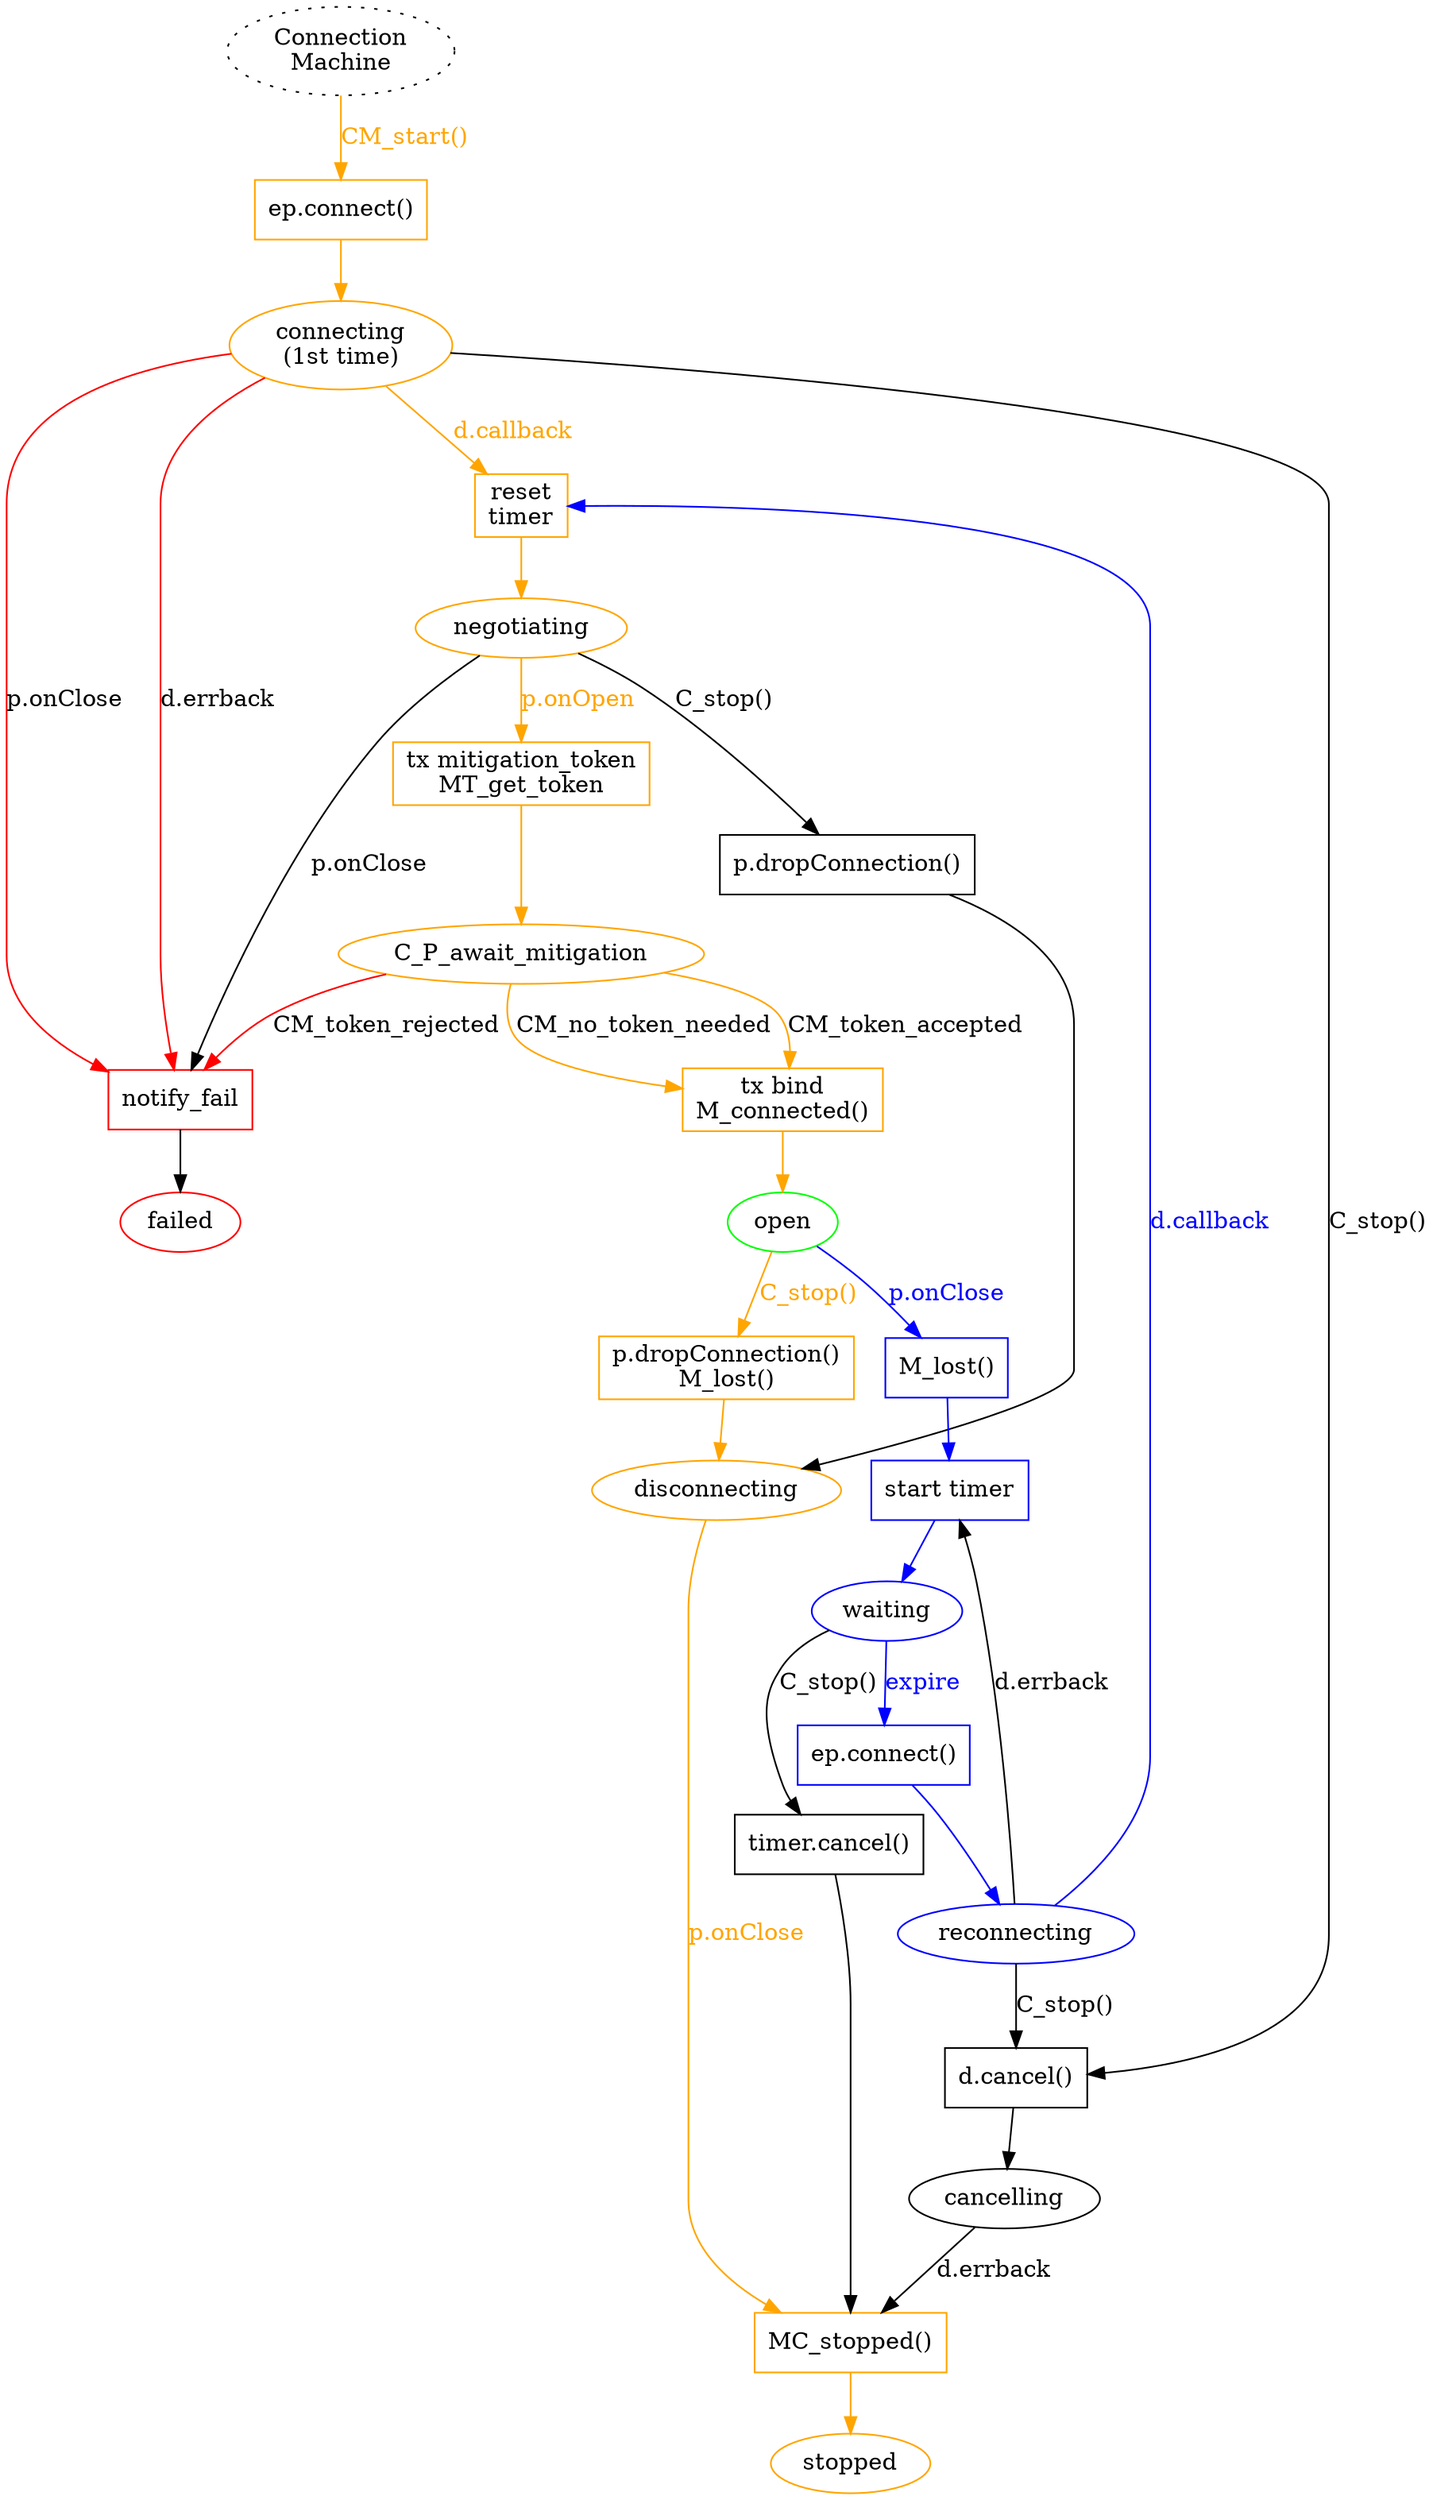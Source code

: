digraph {
        /* note: this is nominally what we want from the machine that
         establishes the WebSocket connection (and re-establishes it when it
         is lost). We aren't using this yet; for now we're relying upon
         twisted.application.internet.ClientService, which does reconnection
         and random exponential backoff.

         The one thing it doesn't do is fail entirely when the first
         connection attempt fails, which I think would be good for usability.
         If the first attempt fails, it's probably because you don't have a
         network connection, or the hostname is wrong, or the service has
         been retired entirely. And retrying silently forever is not being
         honest with the user.

         So I'm keeping this diagram around, as a reminder of how we'd like
         to modify ClientService. */


        /* ConnectionMachine */
        C_start [label="Connection\nMachine" style="dotted"]
        C_start -> C_Pc1 [label="CM_start()" color="orange" fontcolor="orange"]
        C_Pc1 [shape="box" label="ep.connect()" color="orange"]
        C_Pc1 -> C_Sc1 [color="orange"]
        C_Sc1 [label="connecting\n(1st time)" color="orange"]
        C_Sc1 -> C_P_reset [label="d.callback" color="orange" fontcolor="orange"]
        C_P_reset [shape="box" label="reset\ntimer" color="orange"]
        C_P_reset -> C_S_negotiating [color="orange"]
        C_Sc1 -> C_P_failed [label="d.errback" color="red"]
        C_Sc1 -> C_P_failed [label="p.onClose" color="red"]
        C_Sc1 -> C_P_cancel [label="C_stop()"]
        C_P_cancel [shape="box" label="d.cancel()"]
        C_P_cancel -> C_S_cancelling
        C_S_cancelling [label="cancelling"]
        C_S_cancelling -> C_P_stopped [label="d.errback"]

        C_S_negotiating [label="negotiating" color="orange"]
        C_S_negotiating -> C_P_failed [label="p.onClose"]
        C_S_negotiating -> C_P_req_mitigation [label="p.onOpen" color="orange" fontcolor="orange"]
        C_S_negotiating -> C_P_drop2 [label="C_stop()"]
        C_P_drop2 [shape="box" label="p.dropConnection()"]
        C_P_drop2 -> C_S_disconnecting

# "boxes are actions, circles are states"

        C_P_req_mitigation [shape="box" label="tx mitigation_token\nMT_get_token" color="orange"]
        C_P_req_mitigation -> C_P_await_mitigation [color="orange"]
        C_P_await_mitigation [color="orange"]
        C_P_await_mitigation -> C_P_connected [label="CM_token_accepted" color="orange"]
        C_P_await_mitigation -> C_P_connected [label="CM_no_token_needed" color="orange"]
        C_P_await_mitigation -> C_P_failed [label="CM_token_rejected" color="red"]

        C_P_connected [shape="box" label="tx bind\nM_connected()" color="orange"]
        C_P_connected -> C_S_open [color="orange"]

        C_S_open [label="open" color="green"]
        C_S_open -> C_P_lost [label="p.onClose" color="blue" fontcolor="blue"]
        C_S_open -> C_P_drop [label="C_stop()" color="orange" fontcolor="orange"]
        C_P_drop [shape="box" label="p.dropConnection()\nM_lost()" color="orange"]
        C_P_drop -> C_S_disconnecting [color="orange"]
        C_S_disconnecting [label="disconnecting" color="orange"]
        C_S_disconnecting -> C_P_stopped [label="p.onClose" color="orange" fontcolor="orange"]

        C_P_lost [shape="box" label="M_lost()" color="blue"]
        C_P_lost -> C_P_wait [color="blue"]
        C_P_wait [shape="box" label="start timer" color="blue"]
        C_P_wait -> C_S_waiting [color="blue"]
        C_S_waiting [label="waiting" color="blue"]
        C_S_waiting -> C_Pc2 [label="expire" color="blue" fontcolor="blue"]
        C_S_waiting -> C_P_stop_timer [label="C_stop()"]
        C_P_stop_timer [shape="box" label="timer.cancel()"]
        C_P_stop_timer -> C_P_stopped
        C_Pc2 [shape="box" label="ep.connect()" color="blue"]
        C_Pc2 -> C_Sc2 [color="blue"]
        C_Sc2 [label="reconnecting" color="blue"]
        C_Sc2 -> C_P_reset [label="d.callback" color="blue" fontcolor="blue"]
        C_Sc2 -> C_P_wait [label="d.errback"]
        C_Sc2 -> C_P_cancel [label="C_stop()"]

        C_P_stopped [shape="box" label="MC_stopped()" color="orange"]
        C_P_stopped -> C_S_stopped [color="orange"]
        C_S_stopped [label="stopped" color="orange"]

        C_P_failed [shape="box" label="notify_fail" color="red"]
        C_P_failed -> C_S_failed
        C_S_failed [label="failed" color="red"]
}

